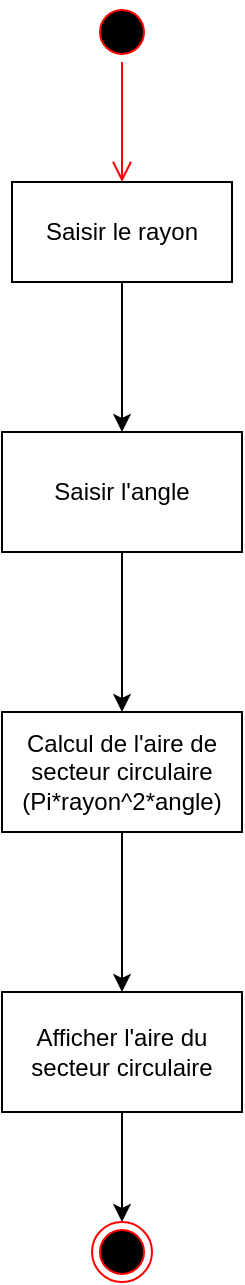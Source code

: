 <mxfile version="21.5.0" type="device">
  <diagram name="Page-1" id="VP97hoIN940QfXVEOiur">
    <mxGraphModel dx="1434" dy="844" grid="1" gridSize="10" guides="1" tooltips="1" connect="1" arrows="1" fold="1" page="1" pageScale="1" pageWidth="827" pageHeight="1169" math="0" shadow="0">
      <root>
        <mxCell id="0" />
        <mxCell id="1" parent="0" />
        <mxCell id="RGekV53N6mkEi90mnk6w-1" value="" style="ellipse;html=1;shape=startState;fillColor=#000000;strokeColor=#ff0000;" vertex="1" parent="1">
          <mxGeometry x="399" y="10" width="30" height="30" as="geometry" />
        </mxCell>
        <mxCell id="RGekV53N6mkEi90mnk6w-2" value="" style="edgeStyle=orthogonalEdgeStyle;html=1;verticalAlign=bottom;endArrow=open;endSize=8;strokeColor=#ff0000;rounded=0;" edge="1" source="RGekV53N6mkEi90mnk6w-1" parent="1">
          <mxGeometry relative="1" as="geometry">
            <mxPoint x="414" y="100" as="targetPoint" />
          </mxGeometry>
        </mxCell>
        <mxCell id="RGekV53N6mkEi90mnk6w-5" value="" style="edgeStyle=orthogonalEdgeStyle;rounded=0;orthogonalLoop=1;jettySize=auto;html=1;" edge="1" parent="1" source="RGekV53N6mkEi90mnk6w-3" target="RGekV53N6mkEi90mnk6w-4">
          <mxGeometry relative="1" as="geometry" />
        </mxCell>
        <mxCell id="RGekV53N6mkEi90mnk6w-3" value="Saisir le rayon" style="html=1;whiteSpace=wrap;" vertex="1" parent="1">
          <mxGeometry x="359" y="100" width="110" height="50" as="geometry" />
        </mxCell>
        <mxCell id="RGekV53N6mkEi90mnk6w-7" value="" style="edgeStyle=orthogonalEdgeStyle;rounded=0;orthogonalLoop=1;jettySize=auto;html=1;" edge="1" parent="1" source="RGekV53N6mkEi90mnk6w-4" target="RGekV53N6mkEi90mnk6w-6">
          <mxGeometry relative="1" as="geometry" />
        </mxCell>
        <mxCell id="RGekV53N6mkEi90mnk6w-4" value="Saisir l&#39;angle" style="whiteSpace=wrap;html=1;" vertex="1" parent="1">
          <mxGeometry x="354" y="225" width="120" height="60" as="geometry" />
        </mxCell>
        <mxCell id="RGekV53N6mkEi90mnk6w-9" value="" style="edgeStyle=orthogonalEdgeStyle;rounded=0;orthogonalLoop=1;jettySize=auto;html=1;" edge="1" parent="1" source="RGekV53N6mkEi90mnk6w-6" target="RGekV53N6mkEi90mnk6w-8">
          <mxGeometry relative="1" as="geometry" />
        </mxCell>
        <mxCell id="RGekV53N6mkEi90mnk6w-6" value="Calcul de l&#39;aire de secteur circulaire&lt;br&gt;(Pi*rayon^2*angle)" style="whiteSpace=wrap;html=1;" vertex="1" parent="1">
          <mxGeometry x="354" y="365" width="120" height="60" as="geometry" />
        </mxCell>
        <mxCell id="RGekV53N6mkEi90mnk6w-11" value="" style="edgeStyle=orthogonalEdgeStyle;rounded=0;orthogonalLoop=1;jettySize=auto;html=1;" edge="1" parent="1" source="RGekV53N6mkEi90mnk6w-8" target="RGekV53N6mkEi90mnk6w-10">
          <mxGeometry relative="1" as="geometry" />
        </mxCell>
        <mxCell id="RGekV53N6mkEi90mnk6w-8" value="Afficher l&#39;aire du secteur circulaire" style="whiteSpace=wrap;html=1;" vertex="1" parent="1">
          <mxGeometry x="354" y="505" width="120" height="60" as="geometry" />
        </mxCell>
        <mxCell id="RGekV53N6mkEi90mnk6w-10" value="" style="ellipse;html=1;shape=endState;fillColor=#000000;strokeColor=#ff0000;" vertex="1" parent="1">
          <mxGeometry x="399" y="620" width="30" height="30" as="geometry" />
        </mxCell>
      </root>
    </mxGraphModel>
  </diagram>
</mxfile>

